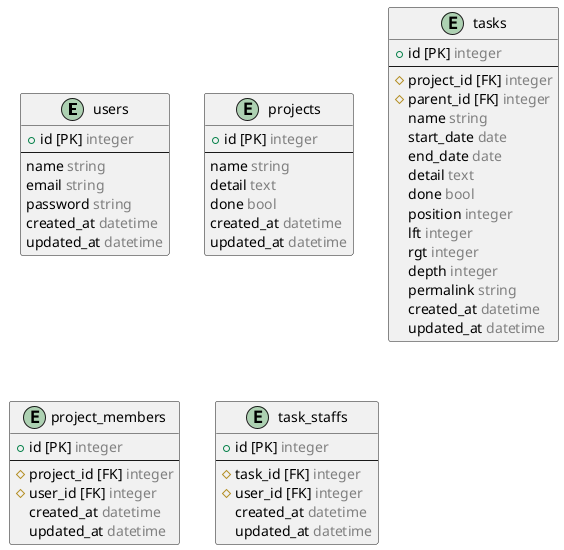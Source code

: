 @startuml erd

  entity "users" {
    + id [PK] <color:gray>integer</color>
    --
    name <color:gray>string</color>
    email <color:gray>string</color>
    password <color:gray>string</color>
    created_at <color:gray>datetime</color>
    updated_at <color:gray>datetime</color>
  }

  entity "projects" {
    + id [PK] <color:gray>integer</color>
    --
    name <color:gray>string</color>
    detail <color:gray>text</color>
    done <color:gray>bool</color>
    created_at <color:gray>datetime</color>
    updated_at <color:gray>datetime</color>
  }

  entity "tasks" {
    + id [PK] <color:gray>integer</color>
    --
    # project_id [FK] <color:gray>integer</color>
    # parent_id [FK] <color:gray>integer</color>
    name <color:gray>string</color>
    start_date <color:gray>date</color>
    end_date <color:gray>date</color>
    detail <color:gray>text</color>
    done <color:gray>bool</color>
    position <color:gray>integer</color>
    lft <color:gray>integer</color>
    rgt <color:gray>integer</color>
    depth <color:gray>integer</color>
    permalink <color:gray>string</color>
    created_at <color:gray>datetime</color>
    updated_at <color:gray>datetime</color>
  }

  entity "project_members" {
    + id [PK] <color:gray>integer</color>
    --
    # project_id [FK] <color:gray>integer</color>
    # user_id [FK] <color:gray>integer</color>
    created_at <color:gray>datetime</color>
    updated_at <color:gray>datetime</color>
  }

  entity "task_staffs" {
    + id [PK] <color:gray>integer</color>
    --
    # task_id [FK] <color:gray>integer</color>
    # user_id [FK] <color:gray>integer</color>
    created_at <color:gray>datetime</color>
    updated_at <color:gray>datetime</color>
  }

@enduml
